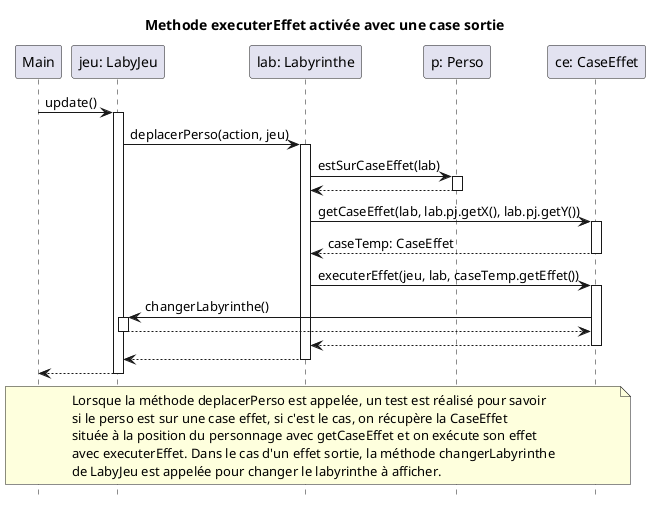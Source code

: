 @startuml
hide footbox

title Methode executerEffet activée avec une case sortie

participant "Main" as m
participant "jeu: LabyJeu" as j
participant "lab: Labyrinthe" as l
participant "p: Perso" as p
participant "ce: CaseEffet" as ce

m -> j : update()
activate j
    j -> l : deplacerPerso(action, jeu)
    activate l
        l -> p : estSurCaseEffet(lab)
        activate p
        p --> l
        deactivate p
        l -> ce : getCaseEffet(lab, lab.pj.getX(), lab.pj.getY())
        activate ce
            ce --> l : caseTemp: CaseEffet
            deactivate ce
            l -> ce : executerEffet(jeu, lab, caseTemp.getEffet())
            activate ce
                ce -> j : changerLabyrinthe()
                activate j
                    j --> ce
                deactivate j
                ce --> l
            deactivate ce
            l --> j
    deactivate l
    j --> m
deactivate j

note across
Lorsque la méthode deplacerPerso est appelée, un test est réalisé pour savoir
si le perso est sur une case effet, si c'est le cas, on récupère la CaseEffet
située à la position du personnage avec getCaseEffet et on exécute son effet
avec executerEffet. Dans le cas d'un effet sortie, la méthode changerLabyrinthe
de LabyJeu est appelée pour changer le labyrinthe à afficher.
end note
@enduml